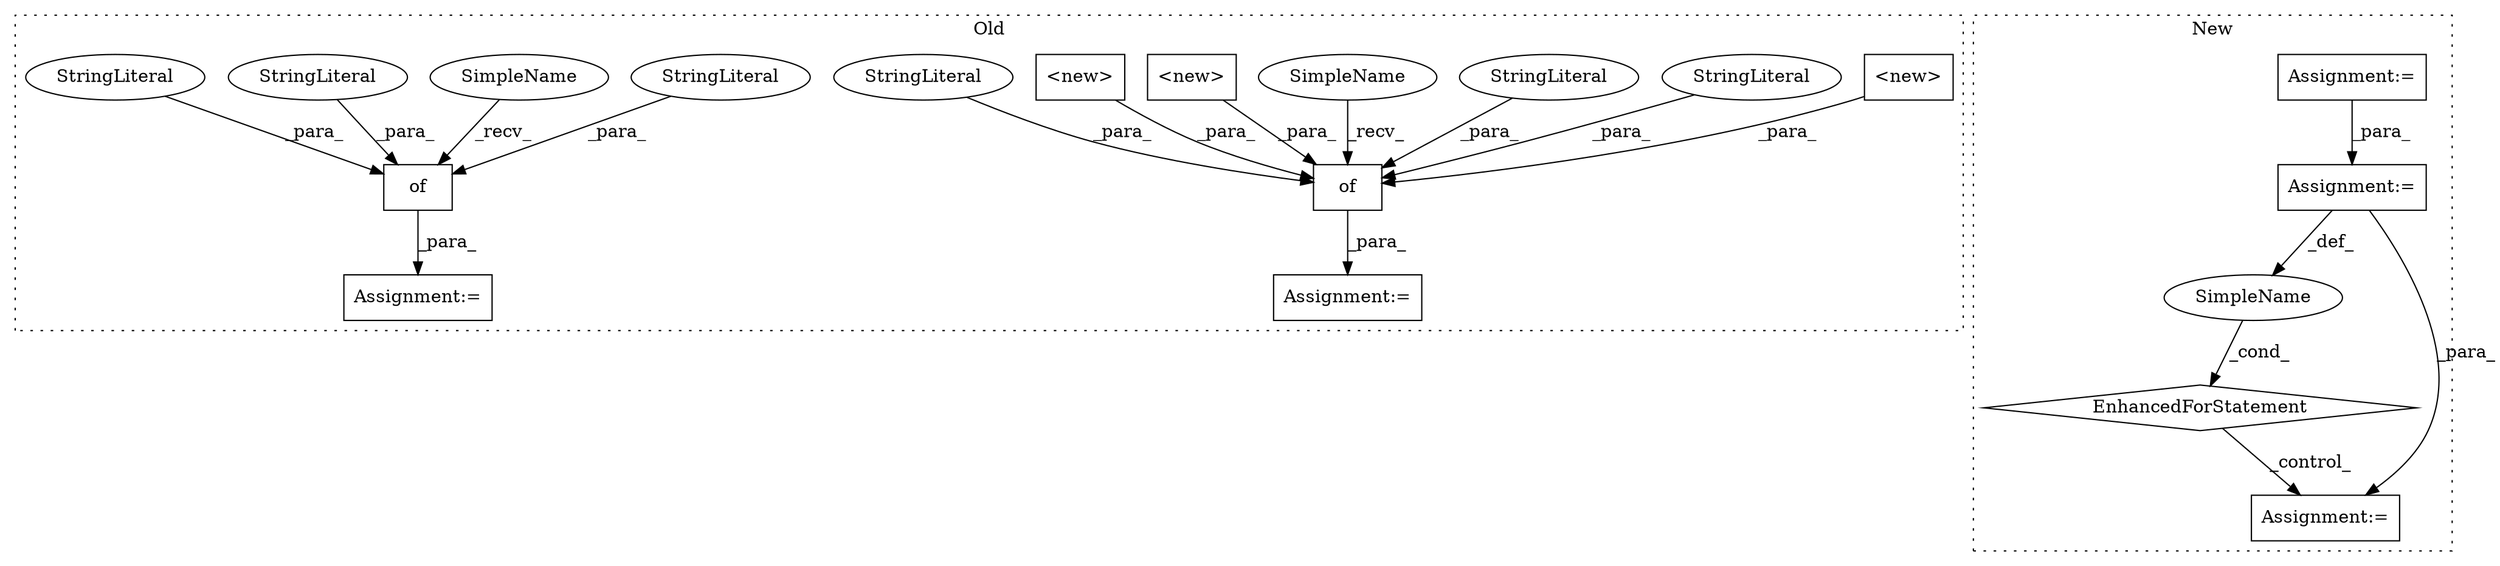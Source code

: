 digraph G {
subgraph cluster0 {
1 [label="<new>" a="14" s="1560" l="20" shape="box"];
4 [label="of" a="32" s="1462,1816" l="3,1" shape="box"];
5 [label="<new>" a="14" s="1501" l="19" shape="box"];
6 [label="StringLiteral" a="45" s="1727" l="8" shape="ellipse"];
7 [label="<new>" a="14" s="1617" l="19" shape="box"];
8 [label="StringLiteral" a="45" s="1667" l="8" shape="ellipse"];
9 [label="StringLiteral" a="45" s="1521" l="8" shape="ellipse"];
13 [label="Assignment:=" a="7" s="1457" l="1" shape="box"];
14 [label="of" a="32" s="1006,1360" l="3,1" shape="box"];
15 [label="StringLiteral" a="45" s="1065" l="8" shape="ellipse"];
16 [label="StringLiteral" a="45" s="1009" l="7" shape="ellipse"];
17 [label="StringLiteral" a="45" s="1331" l="8" shape="ellipse"];
18 [label="Assignment:=" a="7" s="1001" l="1" shape="box"];
19 [label="SimpleName" a="42" s="1002" l="3" shape="ellipse"];
20 [label="SimpleName" a="42" s="1458" l="3" shape="ellipse"];
label = "Old";
style="dotted";
}
subgraph cluster1 {
2 [label="EnhancedForStatement" a="70" s="1206,1279" l="57,2" shape="diamond"];
3 [label="Assignment:=" a="7" s="1021" l="1" shape="box"];
10 [label="Assignment:=" a="7" s="1206,1279" l="57,2" shape="box"];
11 [label="SimpleName" a="42" s="1270" l="1" shape="ellipse"];
12 [label="Assignment:=" a="7" s="1307" l="1" shape="box"];
label = "New";
style="dotted";
}
1 -> 4 [label="_para_"];
2 -> 12 [label="_control_"];
3 -> 10 [label="_para_"];
4 -> 13 [label="_para_"];
5 -> 4 [label="_para_"];
6 -> 4 [label="_para_"];
7 -> 4 [label="_para_"];
8 -> 4 [label="_para_"];
9 -> 4 [label="_para_"];
10 -> 11 [label="_def_"];
10 -> 12 [label="_para_"];
11 -> 2 [label="_cond_"];
14 -> 18 [label="_para_"];
15 -> 14 [label="_para_"];
16 -> 14 [label="_para_"];
17 -> 14 [label="_para_"];
19 -> 14 [label="_recv_"];
20 -> 4 [label="_recv_"];
}